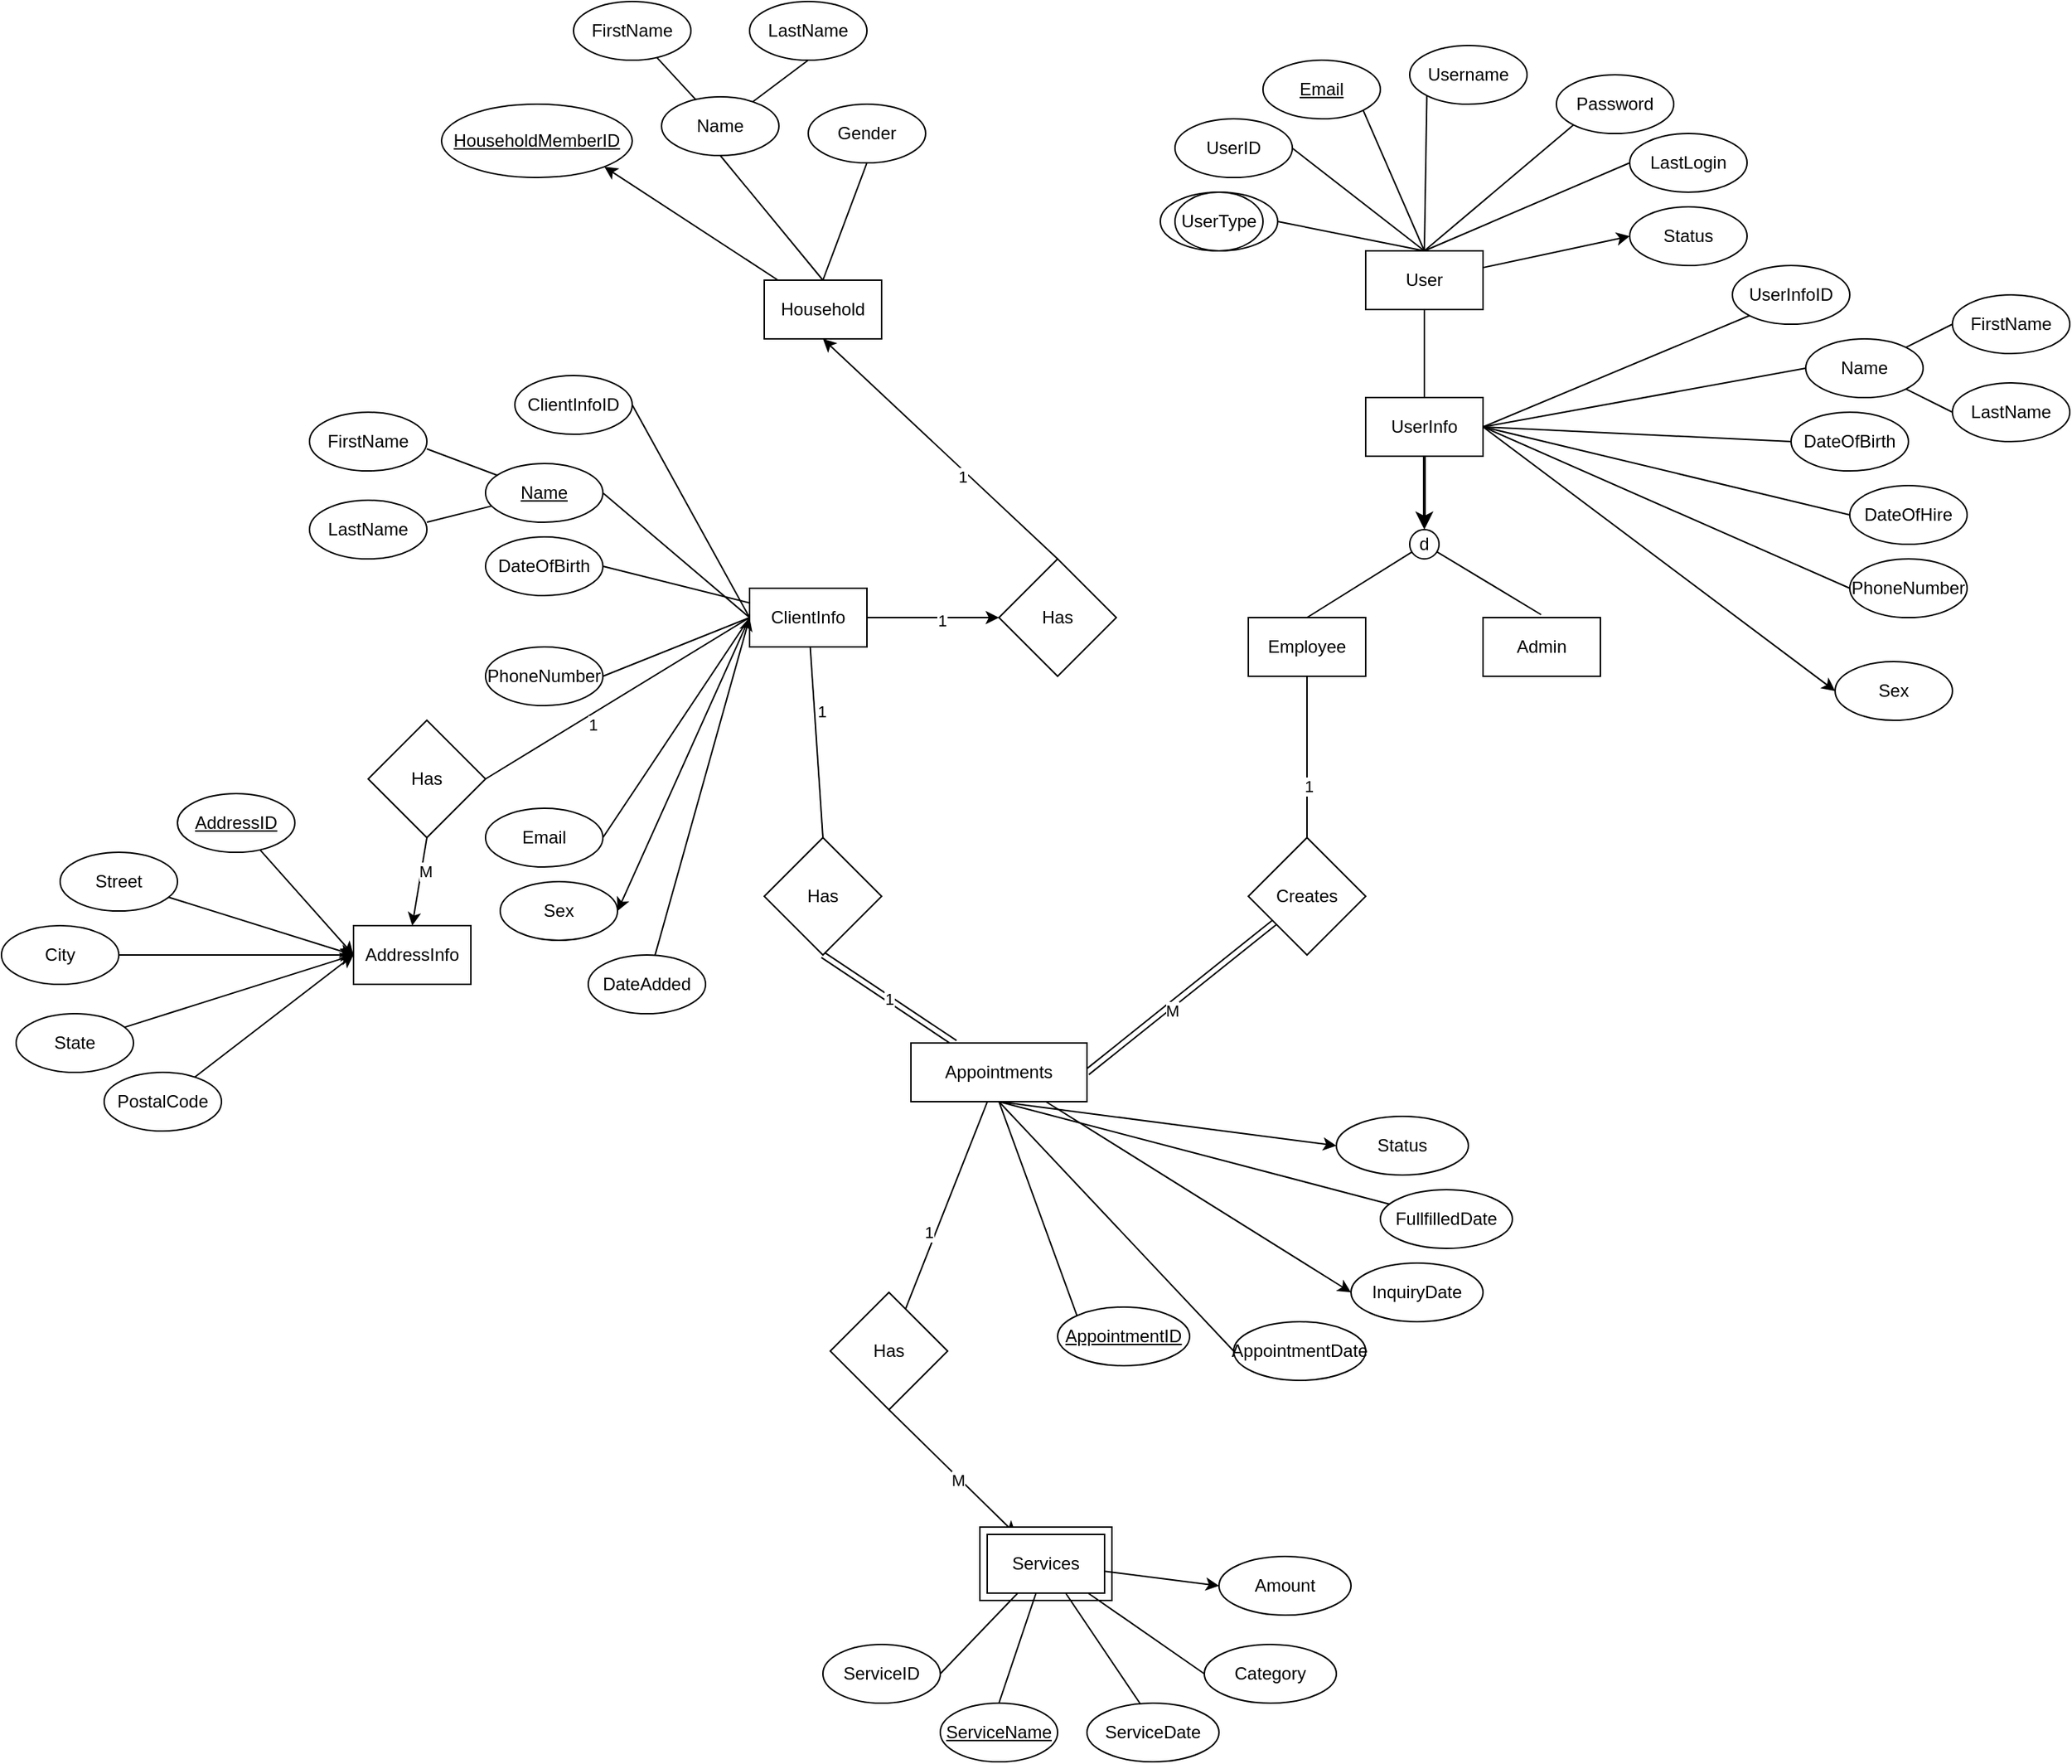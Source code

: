 <mxfile>
    <diagram name="Page-1" id="P7ucVcI8DYBkcFTdWpxY">
        <mxGraphModel dx="2482" dy="3358" grid="1" gridSize="10" guides="1" tooltips="1" connect="1" arrows="1" fold="1" page="1" pageScale="1" pageWidth="1200" pageHeight="1920" math="0" shadow="0">
            <root>
                <mxCell id="0"/>
                <mxCell id="1" parent="0"/>
                <mxCell id="MPVjwGa3bfI3qeMAtvyZ-8" style="rounded=0;orthogonalLoop=1;jettySize=auto;html=1;entryX=0.5;entryY=0;entryDx=0;entryDy=0;endArrow=none;startFill=0;" parent="1" source="NQhegDD_S1JE1NjUG0MG-1" target="MPVjwGa3bfI3qeMAtvyZ-7" edge="1">
                    <mxGeometry relative="1" as="geometry"/>
                </mxCell>
                <mxCell id="MPVjwGa3bfI3qeMAtvyZ-12" value="1" style="edgeLabel;html=1;align=center;verticalAlign=middle;resizable=0;points=[];" parent="MPVjwGa3bfI3qeMAtvyZ-8" connectable="0" vertex="1">
                    <mxGeometry x="0.359" y="1" relative="1" as="geometry">
                        <mxPoint as="offset"/>
                    </mxGeometry>
                </mxCell>
                <mxCell id="NQhegDD_S1JE1NjUG0MG-1" value="Employee" style="rounded=0;whiteSpace=wrap;html=1;" parent="1" vertex="1">
                    <mxGeometry x="360" y="390" width="80" height="40" as="geometry"/>
                </mxCell>
                <mxCell id="NQhegDD_S1JE1NjUG0MG-2" value="&lt;u&gt;Email&lt;/u&gt;" style="ellipse;whiteSpace=wrap;html=1;" parent="1" vertex="1">
                    <mxGeometry x="370" y="10" width="80" height="40" as="geometry"/>
                </mxCell>
                <mxCell id="NQhegDD_S1JE1NjUG0MG-24" style="rounded=0;orthogonalLoop=1;jettySize=auto;html=1;entryX=0;entryY=1;entryDx=0;entryDy=0;exitX=1;exitY=0.5;exitDx=0;exitDy=0;endArrow=none;startFill=0;" parent="1" source="NQhegDD_S1JE1NjUG0MG-3" target="NQhegDD_S1JE1NjUG0MG-19" edge="1">
                    <mxGeometry relative="1" as="geometry"/>
                </mxCell>
                <mxCell id="NQhegDD_S1JE1NjUG0MG-25" style="rounded=0;orthogonalLoop=1;jettySize=auto;html=1;entryX=0;entryY=0.5;entryDx=0;entryDy=0;exitX=1;exitY=0.5;exitDx=0;exitDy=0;endArrow=none;startFill=0;" parent="1" source="NQhegDD_S1JE1NjUG0MG-3" target="NQhegDD_S1JE1NjUG0MG-18" edge="1">
                    <mxGeometry relative="1" as="geometry"/>
                </mxCell>
                <mxCell id="NQhegDD_S1JE1NjUG0MG-27" style="rounded=0;orthogonalLoop=1;jettySize=auto;html=1;entryX=0;entryY=0.5;entryDx=0;entryDy=0;exitX=1;exitY=0.5;exitDx=0;exitDy=0;endArrow=none;startFill=0;" parent="1" source="NQhegDD_S1JE1NjUG0MG-3" target="NQhegDD_S1JE1NjUG0MG-26" edge="1">
                    <mxGeometry relative="1" as="geometry"/>
                </mxCell>
                <mxCell id="NQhegDD_S1JE1NjUG0MG-32" style="rounded=0;orthogonalLoop=1;jettySize=auto;html=1;exitX=1;exitY=0.5;exitDx=0;exitDy=0;entryX=0;entryY=0.5;entryDx=0;entryDy=0;endArrow=none;startFill=0;" parent="1" source="NQhegDD_S1JE1NjUG0MG-3" target="NQhegDD_S1JE1NjUG0MG-28" edge="1">
                    <mxGeometry relative="1" as="geometry"/>
                </mxCell>
                <mxCell id="NQhegDD_S1JE1NjUG0MG-34" style="rounded=0;orthogonalLoop=1;jettySize=auto;html=1;entryX=0;entryY=0.5;entryDx=0;entryDy=0;exitX=1;exitY=0.5;exitDx=0;exitDy=0;endArrow=none;startFill=0;" parent="1" source="NQhegDD_S1JE1NjUG0MG-3" target="NQhegDD_S1JE1NjUG0MG-33" edge="1">
                    <mxGeometry relative="1" as="geometry"/>
                </mxCell>
                <mxCell id="MPVjwGa3bfI3qeMAtvyZ-2" style="edgeStyle=orthogonalEdgeStyle;rounded=0;orthogonalLoop=1;jettySize=auto;html=1;exitX=0.5;exitY=1;exitDx=0;exitDy=0;strokeWidth=2;" parent="1" source="NQhegDD_S1JE1NjUG0MG-3" edge="1">
                    <mxGeometry relative="1" as="geometry">
                        <mxPoint x="480" y="330" as="targetPoint"/>
                    </mxGeometry>
                </mxCell>
                <mxCell id="MPVjwGa3bfI3qeMAtvyZ-51" style="rounded=0;orthogonalLoop=1;jettySize=auto;html=1;entryX=0;entryY=0.5;entryDx=0;entryDy=0;exitX=1;exitY=0.5;exitDx=0;exitDy=0;" parent="1" source="NQhegDD_S1JE1NjUG0MG-3" target="MPVjwGa3bfI3qeMAtvyZ-50" edge="1">
                    <mxGeometry relative="1" as="geometry"/>
                </mxCell>
                <mxCell id="NQhegDD_S1JE1NjUG0MG-3" value="UserInfo" style="rounded=0;whiteSpace=wrap;html=1;" parent="1" vertex="1">
                    <mxGeometry x="440" y="240" width="80" height="40" as="geometry"/>
                </mxCell>
                <mxCell id="NQhegDD_S1JE1NjUG0MG-63" style="rounded=0;orthogonalLoop=1;jettySize=auto;html=1;entryX=1;entryY=0.5;entryDx=0;entryDy=0;exitX=0;exitY=0.5;exitDx=0;exitDy=0;endArrow=none;startFill=0;" parent="1" source="NQhegDD_S1JE1NjUG0MG-4" target="NQhegDD_S1JE1NjUG0MG-48" edge="1">
                    <mxGeometry relative="1" as="geometry"/>
                </mxCell>
                <mxCell id="NQhegDD_S1JE1NjUG0MG-64" style="rounded=0;orthogonalLoop=1;jettySize=auto;html=1;entryX=1;entryY=0.5;entryDx=0;entryDy=0;exitX=0;exitY=0.5;exitDx=0;exitDy=0;endArrow=none;startFill=0;" parent="1" source="NQhegDD_S1JE1NjUG0MG-4" target="NQhegDD_S1JE1NjUG0MG-47" edge="1">
                    <mxGeometry relative="1" as="geometry"/>
                </mxCell>
                <mxCell id="NQhegDD_S1JE1NjUG0MG-65" style="rounded=0;orthogonalLoop=1;jettySize=auto;html=1;entryX=1;entryY=0.5;entryDx=0;entryDy=0;endArrow=none;startFill=0;" parent="1" source="NQhegDD_S1JE1NjUG0MG-4" target="NQhegDD_S1JE1NjUG0MG-51" edge="1">
                    <mxGeometry relative="1" as="geometry"/>
                </mxCell>
                <mxCell id="NQhegDD_S1JE1NjUG0MG-66" style="rounded=0;orthogonalLoop=1;jettySize=auto;html=1;entryX=1;entryY=0.5;entryDx=0;entryDy=0;exitX=0;exitY=0.5;exitDx=0;exitDy=0;endArrow=none;startFill=0;" parent="1" source="NQhegDD_S1JE1NjUG0MG-4" target="NQhegDD_S1JE1NjUG0MG-53" edge="1">
                    <mxGeometry relative="1" as="geometry"/>
                </mxCell>
                <mxCell id="NQhegDD_S1JE1NjUG0MG-67" style="rounded=0;orthogonalLoop=1;jettySize=auto;html=1;entryX=1;entryY=0.5;entryDx=0;entryDy=0;exitX=0;exitY=0.5;exitDx=0;exitDy=0;endArrow=none;startFill=0;" parent="1" source="NQhegDD_S1JE1NjUG0MG-4" target="13" edge="1">
                    <mxGeometry relative="1" as="geometry">
                        <mxPoint x="-160" y="490" as="targetPoint"/>
                    </mxGeometry>
                </mxCell>
                <mxCell id="21" value="1" style="edgeLabel;html=1;align=center;verticalAlign=middle;resizable=0;points=[];" vertex="1" connectable="0" parent="NQhegDD_S1JE1NjUG0MG-67">
                    <mxGeometry x="0.228" y="6" relative="1" as="geometry">
                        <mxPoint as="offset"/>
                    </mxGeometry>
                </mxCell>
                <mxCell id="MPVjwGa3bfI3qeMAtvyZ-15" style="rounded=0;orthogonalLoop=1;jettySize=auto;html=1;entryX=0.5;entryY=0;entryDx=0;entryDy=0;endArrow=none;startFill=0;" parent="1" source="NQhegDD_S1JE1NjUG0MG-4" target="MPVjwGa3bfI3qeMAtvyZ-14" edge="1">
                    <mxGeometry relative="1" as="geometry"/>
                </mxCell>
                <mxCell id="MPVjwGa3bfI3qeMAtvyZ-18" value="1" style="edgeLabel;html=1;align=center;verticalAlign=middle;resizable=0;points=[];" parent="MPVjwGa3bfI3qeMAtvyZ-15" connectable="0" vertex="1">
                    <mxGeometry x="-0.331" y="5" relative="1" as="geometry">
                        <mxPoint y="1" as="offset"/>
                    </mxGeometry>
                </mxCell>
                <mxCell id="MPVjwGa3bfI3qeMAtvyZ-31" style="rounded=0;orthogonalLoop=1;jettySize=auto;html=1;entryX=1;entryY=0.5;entryDx=0;entryDy=0;exitX=0;exitY=0.5;exitDx=0;exitDy=0;endArrow=none;startFill=0;" parent="1" source="NQhegDD_S1JE1NjUG0MG-4" target="MPVjwGa3bfI3qeMAtvyZ-30" edge="1">
                    <mxGeometry relative="1" as="geometry"/>
                </mxCell>
                <mxCell id="MPVjwGa3bfI3qeMAtvyZ-44" style="edgeStyle=orthogonalEdgeStyle;rounded=0;orthogonalLoop=1;jettySize=auto;html=1;entryX=0;entryY=0.5;entryDx=0;entryDy=0;" parent="1" source="NQhegDD_S1JE1NjUG0MG-4" target="MPVjwGa3bfI3qeMAtvyZ-43" edge="1">
                    <mxGeometry relative="1" as="geometry"/>
                </mxCell>
                <mxCell id="MPVjwGa3bfI3qeMAtvyZ-46" value="1" style="edgeLabel;html=1;align=center;verticalAlign=middle;resizable=0;points=[];" parent="MPVjwGa3bfI3qeMAtvyZ-44" connectable="0" vertex="1">
                    <mxGeometry x="0.121" y="-2" relative="1" as="geometry">
                        <mxPoint as="offset"/>
                    </mxGeometry>
                </mxCell>
                <mxCell id="MPVjwGa3bfI3qeMAtvyZ-49" style="rounded=0;orthogonalLoop=1;jettySize=auto;html=1;entryX=1;entryY=0.5;entryDx=0;entryDy=0;exitX=0;exitY=0.5;exitDx=0;exitDy=0;" parent="1" source="NQhegDD_S1JE1NjUG0MG-4" target="MPVjwGa3bfI3qeMAtvyZ-48" edge="1">
                    <mxGeometry relative="1" as="geometry"/>
                </mxCell>
                <mxCell id="NQhegDD_S1JE1NjUG0MG-4" value="ClientInfo" style="rounded=0;whiteSpace=wrap;html=1;" parent="1" vertex="1">
                    <mxGeometry x="20" y="370" width="80" height="40" as="geometry"/>
                </mxCell>
                <mxCell id="NQhegDD_S1JE1NjUG0MG-5" value="Admin" style="rounded=0;whiteSpace=wrap;html=1;" parent="1" vertex="1">
                    <mxGeometry x="520" y="390" width="80" height="40" as="geometry"/>
                </mxCell>
                <mxCell id="NQhegDD_S1JE1NjUG0MG-6" value="UserID" style="ellipse;whiteSpace=wrap;html=1;" parent="1" vertex="1">
                    <mxGeometry x="310" y="50" width="80" height="40" as="geometry"/>
                </mxCell>
                <mxCell id="NQhegDD_S1JE1NjUG0MG-10" style="rounded=0;orthogonalLoop=1;jettySize=auto;html=1;entryX=1;entryY=0.5;entryDx=0;entryDy=0;exitX=0.5;exitY=0;exitDx=0;exitDy=0;endArrow=none;startFill=0;" parent="1" source="NQhegDD_S1JE1NjUG0MG-7" target="NQhegDD_S1JE1NjUG0MG-6" edge="1">
                    <mxGeometry relative="1" as="geometry"/>
                </mxCell>
                <mxCell id="NQhegDD_S1JE1NjUG0MG-11" style="rounded=0;orthogonalLoop=1;jettySize=auto;html=1;entryX=1;entryY=1;entryDx=0;entryDy=0;exitX=0.5;exitY=0;exitDx=0;exitDy=0;endArrow=none;startFill=0;" parent="1" source="NQhegDD_S1JE1NjUG0MG-7" target="NQhegDD_S1JE1NjUG0MG-2" edge="1">
                    <mxGeometry relative="1" as="geometry"/>
                </mxCell>
                <mxCell id="NQhegDD_S1JE1NjUG0MG-13" style="rounded=0;orthogonalLoop=1;jettySize=auto;html=1;entryX=0;entryY=1;entryDx=0;entryDy=0;exitX=0.5;exitY=0;exitDx=0;exitDy=0;endArrow=none;startFill=0;" parent="1" source="NQhegDD_S1JE1NjUG0MG-7" target="NQhegDD_S1JE1NjUG0MG-8" edge="1">
                    <mxGeometry relative="1" as="geometry"/>
                </mxCell>
                <mxCell id="NQhegDD_S1JE1NjUG0MG-14" style="rounded=0;orthogonalLoop=1;jettySize=auto;html=1;entryX=0;entryY=1;entryDx=0;entryDy=0;exitX=0.5;exitY=0;exitDx=0;exitDy=0;endArrow=none;startFill=0;" parent="1" source="NQhegDD_S1JE1NjUG0MG-7" target="NQhegDD_S1JE1NjUG0MG-9" edge="1">
                    <mxGeometry relative="1" as="geometry"/>
                </mxCell>
                <mxCell id="NQhegDD_S1JE1NjUG0MG-15" style="edgeStyle=orthogonalEdgeStyle;rounded=0;orthogonalLoop=1;jettySize=auto;html=1;endArrow=none;startFill=0;entryX=0.5;entryY=0;entryDx=0;entryDy=0;" parent="1" source="NQhegDD_S1JE1NjUG0MG-7" target="NQhegDD_S1JE1NjUG0MG-3" edge="1">
                    <mxGeometry relative="1" as="geometry"/>
                </mxCell>
                <mxCell id="NQhegDD_S1JE1NjUG0MG-17" style="rounded=0;orthogonalLoop=1;jettySize=auto;html=1;entryX=0;entryY=0.5;entryDx=0;entryDy=0;exitX=0.5;exitY=0;exitDx=0;exitDy=0;endArrow=none;startFill=0;" parent="1" source="NQhegDD_S1JE1NjUG0MG-7" target="NQhegDD_S1JE1NjUG0MG-16" edge="1">
                    <mxGeometry relative="1" as="geometry"/>
                </mxCell>
                <mxCell id="NQhegDD_S1JE1NjUG0MG-30" style="rounded=0;orthogonalLoop=1;jettySize=auto;html=1;exitX=0.5;exitY=0;exitDx=0;exitDy=0;entryX=1;entryY=0.5;entryDx=0;entryDy=0;endArrow=none;startFill=0;" parent="1" source="NQhegDD_S1JE1NjUG0MG-7" target="NQhegDD_S1JE1NjUG0MG-29" edge="1">
                    <mxGeometry relative="1" as="geometry"/>
                </mxCell>
                <mxCell id="3" style="edgeStyle=none;html=1;entryX=0;entryY=0.5;entryDx=0;entryDy=0;" edge="1" parent="1" source="NQhegDD_S1JE1NjUG0MG-7" target="2">
                    <mxGeometry relative="1" as="geometry"/>
                </mxCell>
                <mxCell id="NQhegDD_S1JE1NjUG0MG-7" value="User" style="rounded=0;whiteSpace=wrap;html=1;" parent="1" vertex="1">
                    <mxGeometry x="440" y="140" width="80" height="40" as="geometry"/>
                </mxCell>
                <mxCell id="NQhegDD_S1JE1NjUG0MG-8" value="Username" style="ellipse;whiteSpace=wrap;html=1;" parent="1" vertex="1">
                    <mxGeometry x="470" width="80" height="40" as="geometry"/>
                </mxCell>
                <mxCell id="NQhegDD_S1JE1NjUG0MG-9" value="Password" style="ellipse;whiteSpace=wrap;html=1;" parent="1" vertex="1">
                    <mxGeometry x="570" y="20" width="80" height="40" as="geometry"/>
                </mxCell>
                <mxCell id="NQhegDD_S1JE1NjUG0MG-16" value="LastLogin" style="ellipse;whiteSpace=wrap;html=1;" parent="1" vertex="1">
                    <mxGeometry x="620" y="60" width="80" height="40" as="geometry"/>
                </mxCell>
                <mxCell id="NQhegDD_S1JE1NjUG0MG-22" style="rounded=0;orthogonalLoop=1;jettySize=auto;html=1;entryX=0;entryY=0.5;entryDx=0;entryDy=0;endArrow=none;startFill=0;" parent="1" source="NQhegDD_S1JE1NjUG0MG-18" target="NQhegDD_S1JE1NjUG0MG-21" edge="1">
                    <mxGeometry relative="1" as="geometry"/>
                </mxCell>
                <mxCell id="NQhegDD_S1JE1NjUG0MG-23" style="rounded=0;orthogonalLoop=1;jettySize=auto;html=1;entryX=0;entryY=0.5;entryDx=0;entryDy=0;endArrow=none;startFill=0;" parent="1" source="NQhegDD_S1JE1NjUG0MG-18" target="NQhegDD_S1JE1NjUG0MG-20" edge="1">
                    <mxGeometry relative="1" as="geometry"/>
                </mxCell>
                <mxCell id="NQhegDD_S1JE1NjUG0MG-18" value="Name" style="ellipse;whiteSpace=wrap;html=1;" parent="1" vertex="1">
                    <mxGeometry x="740" y="200" width="80" height="40" as="geometry"/>
                </mxCell>
                <mxCell id="NQhegDD_S1JE1NjUG0MG-19" value="UserInfoID" style="ellipse;whiteSpace=wrap;html=1;" parent="1" vertex="1">
                    <mxGeometry x="690" y="150" width="80" height="40" as="geometry"/>
                </mxCell>
                <mxCell id="NQhegDD_S1JE1NjUG0MG-20" value="LastName" style="ellipse;whiteSpace=wrap;html=1;" parent="1" vertex="1">
                    <mxGeometry x="840" y="230" width="80" height="40" as="geometry"/>
                </mxCell>
                <mxCell id="NQhegDD_S1JE1NjUG0MG-21" value="FirstName" style="ellipse;whiteSpace=wrap;html=1;" parent="1" vertex="1">
                    <mxGeometry x="840" y="170" width="80" height="40" as="geometry"/>
                </mxCell>
                <mxCell id="NQhegDD_S1JE1NjUG0MG-26" value="DateOfBirth" style="ellipse;whiteSpace=wrap;html=1;" parent="1" vertex="1">
                    <mxGeometry x="730" y="250" width="80" height="40" as="geometry"/>
                </mxCell>
                <mxCell id="NQhegDD_S1JE1NjUG0MG-28" value="DateOfHire" style="ellipse;whiteSpace=wrap;html=1;" parent="1" vertex="1">
                    <mxGeometry x="770" y="300" width="80" height="40" as="geometry"/>
                </mxCell>
                <mxCell id="NQhegDD_S1JE1NjUG0MG-29" value="" style="ellipse;whiteSpace=wrap;html=1;" parent="1" vertex="1">
                    <mxGeometry x="300" y="100" width="80" height="40" as="geometry"/>
                </mxCell>
                <mxCell id="NQhegDD_S1JE1NjUG0MG-31" value="UserType" style="ellipse;whiteSpace=wrap;html=1;" parent="1" vertex="1">
                    <mxGeometry x="310" y="100" width="60" height="40" as="geometry"/>
                </mxCell>
                <mxCell id="NQhegDD_S1JE1NjUG0MG-33" value="PhoneNumber" style="ellipse;whiteSpace=wrap;html=1;" parent="1" vertex="1">
                    <mxGeometry x="770" y="350" width="80" height="40" as="geometry"/>
                </mxCell>
                <mxCell id="NQhegDD_S1JE1NjUG0MG-45" style="rounded=0;orthogonalLoop=1;jettySize=auto;html=1;entryX=1;entryY=0.5;entryDx=0;entryDy=0;endArrow=none;startFill=0;" parent="1" source="NQhegDD_S1JE1NjUG0MG-47" edge="1">
                    <mxGeometry relative="1" as="geometry">
                        <mxPoint x="-200" y="275" as="targetPoint"/>
                    </mxGeometry>
                </mxCell>
                <mxCell id="NQhegDD_S1JE1NjUG0MG-46" style="rounded=0;orthogonalLoop=1;jettySize=auto;html=1;entryX=1;entryY=0.5;entryDx=0;entryDy=0;endArrow=none;startFill=0;" parent="1" source="NQhegDD_S1JE1NjUG0MG-47" edge="1">
                    <mxGeometry relative="1" as="geometry">
                        <mxPoint x="-200" y="325" as="targetPoint"/>
                    </mxGeometry>
                </mxCell>
                <mxCell id="NQhegDD_S1JE1NjUG0MG-47" value="&lt;u&gt;Name&lt;/u&gt;" style="ellipse;whiteSpace=wrap;html=1;" parent="1" vertex="1">
                    <mxGeometry x="-160" y="285" width="80" height="40" as="geometry"/>
                </mxCell>
                <mxCell id="NQhegDD_S1JE1NjUG0MG-48" value="ClientInfoID" style="ellipse;whiteSpace=wrap;html=1;" parent="1" vertex="1">
                    <mxGeometry x="-140" y="225" width="80" height="40" as="geometry"/>
                </mxCell>
                <mxCell id="NQhegDD_S1JE1NjUG0MG-49" value="LastName" style="ellipse;whiteSpace=wrap;html=1;" parent="1" vertex="1">
                    <mxGeometry x="-280" y="310" width="80" height="40" as="geometry"/>
                </mxCell>
                <mxCell id="NQhegDD_S1JE1NjUG0MG-50" value="FirstName" style="ellipse;whiteSpace=wrap;html=1;" parent="1" vertex="1">
                    <mxGeometry x="-280" y="250" width="80" height="40" as="geometry"/>
                </mxCell>
                <mxCell id="NQhegDD_S1JE1NjUG0MG-51" value="DateOfBirth" style="ellipse;whiteSpace=wrap;html=1;" parent="1" vertex="1">
                    <mxGeometry x="-160" y="335" width="80" height="40" as="geometry"/>
                </mxCell>
                <mxCell id="NQhegDD_S1JE1NjUG0MG-53" value="PhoneNumber" style="ellipse;whiteSpace=wrap;html=1;" parent="1" vertex="1">
                    <mxGeometry x="-160" y="410" width="80" height="40" as="geometry"/>
                </mxCell>
                <mxCell id="15" style="edgeStyle=none;html=1;entryX=0;entryY=0.5;entryDx=0;entryDy=0;" edge="1" parent="1" source="NQhegDD_S1JE1NjUG0MG-59" target="12">
                    <mxGeometry relative="1" as="geometry">
                        <mxPoint x="-300" y="640" as="targetPoint"/>
                    </mxGeometry>
                </mxCell>
                <mxCell id="NQhegDD_S1JE1NjUG0MG-59" value="Street" style="ellipse;whiteSpace=wrap;html=1;" parent="1" vertex="1">
                    <mxGeometry x="-450" y="550" width="80" height="40" as="geometry"/>
                </mxCell>
                <mxCell id="16" style="edgeStyle=none;html=1;" edge="1" parent="1" source="NQhegDD_S1JE1NjUG0MG-60">
                    <mxGeometry relative="1" as="geometry">
                        <mxPoint x="-250" y="620" as="targetPoint"/>
                    </mxGeometry>
                </mxCell>
                <mxCell id="NQhegDD_S1JE1NjUG0MG-60" value="City" style="ellipse;whiteSpace=wrap;html=1;" parent="1" vertex="1">
                    <mxGeometry x="-490" y="600" width="80" height="40" as="geometry"/>
                </mxCell>
                <mxCell id="17" style="edgeStyle=none;html=1;entryX=0;entryY=0.5;entryDx=0;entryDy=0;" edge="1" parent="1" source="NQhegDD_S1JE1NjUG0MG-61" target="12">
                    <mxGeometry relative="1" as="geometry">
                        <mxPoint x="-300" y="640" as="targetPoint"/>
                    </mxGeometry>
                </mxCell>
                <mxCell id="NQhegDD_S1JE1NjUG0MG-61" value="State" style="ellipse;whiteSpace=wrap;html=1;" parent="1" vertex="1">
                    <mxGeometry x="-480" y="660" width="80" height="40" as="geometry"/>
                </mxCell>
                <mxCell id="18" style="edgeStyle=none;html=1;entryX=0;entryY=0.5;entryDx=0;entryDy=0;" edge="1" parent="1" source="NQhegDD_S1JE1NjUG0MG-62" target="12">
                    <mxGeometry relative="1" as="geometry">
                        <mxPoint x="-300" y="640" as="targetPoint"/>
                    </mxGeometry>
                </mxCell>
                <mxCell id="NQhegDD_S1JE1NjUG0MG-62" value="PostalCode" style="ellipse;whiteSpace=wrap;html=1;" parent="1" vertex="1">
                    <mxGeometry x="-420" y="700" width="80" height="40" as="geometry"/>
                </mxCell>
                <mxCell id="NQhegDD_S1JE1NjUG0MG-68" value="ServiceDate" style="ellipse;whiteSpace=wrap;html=1;" parent="1" vertex="1">
                    <mxGeometry x="250" y="1130" width="90" height="40" as="geometry"/>
                </mxCell>
                <mxCell id="MPVjwGa3bfI3qeMAtvyZ-5" style="rounded=0;orthogonalLoop=1;jettySize=auto;html=1;entryX=0.5;entryY=0;entryDx=0;entryDy=0;endArrow=none;startFill=0;" parent="1" source="MPVjwGa3bfI3qeMAtvyZ-3" target="NQhegDD_S1JE1NjUG0MG-1" edge="1">
                    <mxGeometry relative="1" as="geometry"/>
                </mxCell>
                <mxCell id="MPVjwGa3bfI3qeMAtvyZ-3" value="d" style="ellipse;whiteSpace=wrap;html=1;aspect=fixed;" parent="1" vertex="1">
                    <mxGeometry x="470" y="330" width="20" height="20" as="geometry"/>
                </mxCell>
                <mxCell id="MPVjwGa3bfI3qeMAtvyZ-6" style="rounded=0;orthogonalLoop=1;jettySize=auto;html=1;entryX=0.495;entryY=-0.05;entryDx=0;entryDy=0;entryPerimeter=0;endArrow=none;startFill=0;" parent="1" source="MPVjwGa3bfI3qeMAtvyZ-3" target="NQhegDD_S1JE1NjUG0MG-5" edge="1">
                    <mxGeometry relative="1" as="geometry"/>
                </mxCell>
                <mxCell id="MPVjwGa3bfI3qeMAtvyZ-11" style="rounded=0;orthogonalLoop=1;jettySize=auto;html=1;entryX=1;entryY=0.5;entryDx=0;entryDy=0;endArrow=none;startFill=0;shape=link;" parent="1" source="MPVjwGa3bfI3qeMAtvyZ-7" target="MPVjwGa3bfI3qeMAtvyZ-9" edge="1">
                    <mxGeometry relative="1" as="geometry"/>
                </mxCell>
                <mxCell id="MPVjwGa3bfI3qeMAtvyZ-13" value="M" style="edgeLabel;html=1;align=center;verticalAlign=middle;resizable=0;points=[];" parent="MPVjwGa3bfI3qeMAtvyZ-11" connectable="0" vertex="1">
                    <mxGeometry x="0.123" y="3" relative="1" as="geometry">
                        <mxPoint as="offset"/>
                    </mxGeometry>
                </mxCell>
                <mxCell id="MPVjwGa3bfI3qeMAtvyZ-7" value="Creates" style="rhombus;whiteSpace=wrap;html=1;" parent="1" vertex="1">
                    <mxGeometry x="360" y="540" width="80" height="80" as="geometry"/>
                </mxCell>
                <mxCell id="MPVjwGa3bfI3qeMAtvyZ-16" style="rounded=0;orthogonalLoop=1;jettySize=auto;html=1;entryX=0.5;entryY=1;entryDx=0;entryDy=0;endArrow=none;startFill=0;shape=link;" parent="1" source="MPVjwGa3bfI3qeMAtvyZ-9" target="MPVjwGa3bfI3qeMAtvyZ-14" edge="1">
                    <mxGeometry relative="1" as="geometry"/>
                </mxCell>
                <mxCell id="MPVjwGa3bfI3qeMAtvyZ-17" value="1" style="edgeLabel;html=1;align=center;verticalAlign=middle;resizable=0;points=[];" parent="MPVjwGa3bfI3qeMAtvyZ-16" connectable="0" vertex="1">
                    <mxGeometry x="0.004" relative="1" as="geometry">
                        <mxPoint as="offset"/>
                    </mxGeometry>
                </mxCell>
                <mxCell id="MPVjwGa3bfI3qeMAtvyZ-21" style="rounded=0;orthogonalLoop=1;jettySize=auto;html=1;endArrow=none;startFill=0;" parent="1" source="MPVjwGa3bfI3qeMAtvyZ-9" target="MPVjwGa3bfI3qeMAtvyZ-20" edge="1">
                    <mxGeometry relative="1" as="geometry"/>
                </mxCell>
                <mxCell id="MPVjwGa3bfI3qeMAtvyZ-25" value="1" style="edgeLabel;html=1;align=center;verticalAlign=middle;resizable=0;points=[];" parent="MPVjwGa3bfI3qeMAtvyZ-21" connectable="0" vertex="1">
                    <mxGeometry x="0.281" y="-5" relative="1" as="geometry">
                        <mxPoint as="offset"/>
                    </mxGeometry>
                </mxCell>
                <mxCell id="MPVjwGa3bfI3qeMAtvyZ-34" style="rounded=0;orthogonalLoop=1;jettySize=auto;html=1;endArrow=none;startFill=0;exitX=0.5;exitY=1;exitDx=0;exitDy=0;" parent="1" source="MPVjwGa3bfI3qeMAtvyZ-9" target="MPVjwGa3bfI3qeMAtvyZ-29" edge="1">
                    <mxGeometry relative="1" as="geometry"/>
                </mxCell>
                <mxCell id="MPVjwGa3bfI3qeMAtvyZ-35" style="rounded=0;orthogonalLoop=1;jettySize=auto;html=1;entryX=0;entryY=0.5;entryDx=0;entryDy=0;endArrow=none;startFill=0;exitX=0.5;exitY=1;exitDx=0;exitDy=0;" parent="1" source="MPVjwGa3bfI3qeMAtvyZ-9" target="MPVjwGa3bfI3qeMAtvyZ-28" edge="1">
                    <mxGeometry relative="1" as="geometry"/>
                </mxCell>
                <mxCell id="MPVjwGa3bfI3qeMAtvyZ-36" style="rounded=0;orthogonalLoop=1;jettySize=auto;html=1;entryX=0;entryY=0;entryDx=0;entryDy=0;endArrow=none;startFill=0;exitX=0.5;exitY=1;exitDx=0;exitDy=0;" parent="1" source="MPVjwGa3bfI3qeMAtvyZ-9" target="MPVjwGa3bfI3qeMAtvyZ-27" edge="1">
                    <mxGeometry relative="1" as="geometry"/>
                </mxCell>
                <mxCell id="MPVjwGa3bfI3qeMAtvyZ-63" style="rounded=0;orthogonalLoop=1;jettySize=auto;html=1;entryX=0;entryY=0.5;entryDx=0;entryDy=0;exitX=0.5;exitY=1;exitDx=0;exitDy=0;" parent="1" source="MPVjwGa3bfI3qeMAtvyZ-9" target="MPVjwGa3bfI3qeMAtvyZ-62" edge="1">
                    <mxGeometry relative="1" as="geometry"/>
                </mxCell>
                <mxCell id="11" style="edgeStyle=none;html=1;entryX=0;entryY=0.5;entryDx=0;entryDy=0;" edge="1" parent="1" source="MPVjwGa3bfI3qeMAtvyZ-9" target="10">
                    <mxGeometry relative="1" as="geometry"/>
                </mxCell>
                <mxCell id="MPVjwGa3bfI3qeMAtvyZ-9" value="Appointments" style="rounded=0;whiteSpace=wrap;html=1;" parent="1" vertex="1">
                    <mxGeometry x="130" y="680" width="120" height="40" as="geometry"/>
                </mxCell>
                <mxCell id="MPVjwGa3bfI3qeMAtvyZ-10" value="&lt;u&gt;ServiceName&lt;/u&gt;" style="ellipse;whiteSpace=wrap;html=1;" parent="1" vertex="1">
                    <mxGeometry x="150" y="1130" width="80" height="40" as="geometry"/>
                </mxCell>
                <mxCell id="MPVjwGa3bfI3qeMAtvyZ-14" value="Has" style="rhombus;whiteSpace=wrap;html=1;" parent="1" vertex="1">
                    <mxGeometry x="30" y="540" width="80" height="80" as="geometry"/>
                </mxCell>
                <mxCell id="MPVjwGa3bfI3qeMAtvyZ-52" style="rounded=0;orthogonalLoop=1;jettySize=auto;html=1;entryX=0.5;entryY=1;entryDx=0;entryDy=0;exitX=0.5;exitY=0;exitDx=0;exitDy=0;endArrow=none;endFill=0;" parent="1" source="MPVjwGa3bfI3qeMAtvyZ-19" target="MPVjwGa3bfI3qeMAtvyZ-38" edge="1">
                    <mxGeometry relative="1" as="geometry"/>
                </mxCell>
                <mxCell id="MPVjwGa3bfI3qeMAtvyZ-57" style="rounded=0;orthogonalLoop=1;jettySize=auto;html=1;entryX=0.5;entryY=1;entryDx=0;entryDy=0;exitX=0.5;exitY=0;exitDx=0;exitDy=0;endArrow=none;endFill=0;" parent="1" source="MPVjwGa3bfI3qeMAtvyZ-19" target="MPVjwGa3bfI3qeMAtvyZ-56" edge="1">
                    <mxGeometry relative="1" as="geometry">
                        <mxPoint x="70" y="150" as="sourcePoint"/>
                    </mxGeometry>
                </mxCell>
                <mxCell id="7" style="edgeStyle=none;html=1;entryX=1;entryY=1;entryDx=0;entryDy=0;" edge="1" parent="1" source="MPVjwGa3bfI3qeMAtvyZ-19" target="6">
                    <mxGeometry relative="1" as="geometry"/>
                </mxCell>
                <mxCell id="MPVjwGa3bfI3qeMAtvyZ-19" value="Household" style="rounded=0;whiteSpace=wrap;html=1;" parent="1" vertex="1">
                    <mxGeometry x="30" y="160" width="80" height="40" as="geometry"/>
                </mxCell>
                <mxCell id="MPVjwGa3bfI3qeMAtvyZ-23" style="rounded=0;orthogonalLoop=1;jettySize=auto;html=1;exitX=0.5;exitY=1;exitDx=0;exitDy=0;" parent="1" source="MPVjwGa3bfI3qeMAtvyZ-20" target="MPVjwGa3bfI3qeMAtvyZ-22" edge="1">
                    <mxGeometry relative="1" as="geometry">
                        <mxPoint x="130" y="930" as="sourcePoint"/>
                    </mxGeometry>
                </mxCell>
                <mxCell id="MPVjwGa3bfI3qeMAtvyZ-26" value="M" style="edgeLabel;html=1;align=center;verticalAlign=middle;resizable=0;points=[];" parent="MPVjwGa3bfI3qeMAtvyZ-23" connectable="0" vertex="1">
                    <mxGeometry x="0.093" y="-1" relative="1" as="geometry">
                        <mxPoint as="offset"/>
                    </mxGeometry>
                </mxCell>
                <mxCell id="MPVjwGa3bfI3qeMAtvyZ-20" value="Has" style="rhombus;whiteSpace=wrap;html=1;" parent="1" vertex="1">
                    <mxGeometry x="75" y="850" width="80" height="80" as="geometry"/>
                </mxCell>
                <mxCell id="MPVjwGa3bfI3qeMAtvyZ-24" value="ServiceID" style="ellipse;whiteSpace=wrap;html=1;" parent="1" vertex="1">
                    <mxGeometry x="70" y="1090" width="80" height="40" as="geometry"/>
                </mxCell>
                <mxCell id="MPVjwGa3bfI3qeMAtvyZ-27" value="&lt;u&gt;AppointmentID&lt;/u&gt;" style="ellipse;whiteSpace=wrap;html=1;" parent="1" vertex="1">
                    <mxGeometry x="230" y="860" width="90" height="40" as="geometry"/>
                </mxCell>
                <mxCell id="MPVjwGa3bfI3qeMAtvyZ-28" value="AppointmentDate" style="ellipse;whiteSpace=wrap;html=1;" parent="1" vertex="1">
                    <mxGeometry x="350" y="870" width="90" height="40" as="geometry"/>
                </mxCell>
                <mxCell id="MPVjwGa3bfI3qeMAtvyZ-29" value="FullfilledDate" style="ellipse;whiteSpace=wrap;html=1;" parent="1" vertex="1">
                    <mxGeometry x="450" y="780" width="90" height="40" as="geometry"/>
                </mxCell>
                <mxCell id="MPVjwGa3bfI3qeMAtvyZ-30" value="Email" style="ellipse;whiteSpace=wrap;html=1;" parent="1" vertex="1">
                    <mxGeometry x="-160" y="520" width="80" height="40" as="geometry"/>
                </mxCell>
                <mxCell id="MPVjwGa3bfI3qeMAtvyZ-32" value="Services" style="rounded=0;whiteSpace=wrap;html=1;" parent="1" vertex="1">
                    <mxGeometry x="177" y="1010" width="90" height="50" as="geometry"/>
                </mxCell>
                <mxCell id="MPVjwGa3bfI3qeMAtvyZ-58" style="rounded=0;orthogonalLoop=1;jettySize=auto;html=1;entryX=1;entryY=0.5;entryDx=0;entryDy=0;endArrow=none;startFill=0;" parent="1" source="MPVjwGa3bfI3qeMAtvyZ-22" target="MPVjwGa3bfI3qeMAtvyZ-24" edge="1">
                    <mxGeometry relative="1" as="geometry"/>
                </mxCell>
                <mxCell id="MPVjwGa3bfI3qeMAtvyZ-59" style="rounded=0;orthogonalLoop=1;jettySize=auto;html=1;entryX=0.5;entryY=0;entryDx=0;entryDy=0;endArrow=none;startFill=0;" parent="1" source="MPVjwGa3bfI3qeMAtvyZ-22" target="MPVjwGa3bfI3qeMAtvyZ-10" edge="1">
                    <mxGeometry relative="1" as="geometry"/>
                </mxCell>
                <mxCell id="MPVjwGa3bfI3qeMAtvyZ-61" style="rounded=0;orthogonalLoop=1;jettySize=auto;html=1;entryX=0;entryY=0.5;entryDx=0;entryDy=0;endArrow=none;startFill=0;" parent="1" source="MPVjwGa3bfI3qeMAtvyZ-22" target="MPVjwGa3bfI3qeMAtvyZ-33" edge="1">
                    <mxGeometry relative="1" as="geometry"/>
                </mxCell>
                <mxCell id="5" style="edgeStyle=none;html=1;entryX=0;entryY=0.5;entryDx=0;entryDy=0;" edge="1" parent="1" source="MPVjwGa3bfI3qeMAtvyZ-22" target="4">
                    <mxGeometry relative="1" as="geometry"/>
                </mxCell>
                <mxCell id="MPVjwGa3bfI3qeMAtvyZ-22" value="Services" style="rounded=0;whiteSpace=wrap;html=1;" parent="1" vertex="1">
                    <mxGeometry x="182" y="1015" width="80" height="40" as="geometry"/>
                </mxCell>
                <mxCell id="MPVjwGa3bfI3qeMAtvyZ-33" value="Category" style="ellipse;whiteSpace=wrap;html=1;" parent="1" vertex="1">
                    <mxGeometry x="330" y="1090" width="90" height="40" as="geometry"/>
                </mxCell>
                <mxCell id="MPVjwGa3bfI3qeMAtvyZ-53" style="rounded=0;orthogonalLoop=1;jettySize=auto;html=1;endArrow=none;endFill=0;" parent="1" source="MPVjwGa3bfI3qeMAtvyZ-38" target="MPVjwGa3bfI3qeMAtvyZ-40" edge="1">
                    <mxGeometry relative="1" as="geometry"/>
                </mxCell>
                <mxCell id="MPVjwGa3bfI3qeMAtvyZ-54" style="rounded=0;orthogonalLoop=1;jettySize=auto;html=1;entryX=0.5;entryY=1;entryDx=0;entryDy=0;endArrow=none;endFill=0;" parent="1" source="MPVjwGa3bfI3qeMAtvyZ-38" target="MPVjwGa3bfI3qeMAtvyZ-39" edge="1">
                    <mxGeometry relative="1" as="geometry"/>
                </mxCell>
                <mxCell id="MPVjwGa3bfI3qeMAtvyZ-38" value="Name" style="ellipse;whiteSpace=wrap;html=1;" parent="1" vertex="1">
                    <mxGeometry x="-40" y="35" width="80" height="40" as="geometry"/>
                </mxCell>
                <mxCell id="MPVjwGa3bfI3qeMAtvyZ-39" value="LastName" style="ellipse;whiteSpace=wrap;html=1;" parent="1" vertex="1">
                    <mxGeometry x="20" y="-30" width="80" height="40" as="geometry"/>
                </mxCell>
                <mxCell id="MPVjwGa3bfI3qeMAtvyZ-40" value="FirstName" style="ellipse;whiteSpace=wrap;html=1;" parent="1" vertex="1">
                    <mxGeometry x="-100" y="-30" width="80" height="40" as="geometry"/>
                </mxCell>
                <mxCell id="MPVjwGa3bfI3qeMAtvyZ-45" style="rounded=0;orthogonalLoop=1;jettySize=auto;html=1;exitX=0.5;exitY=0;exitDx=0;exitDy=0;entryX=0.5;entryY=1;entryDx=0;entryDy=0;" parent="1" source="MPVjwGa3bfI3qeMAtvyZ-43" target="MPVjwGa3bfI3qeMAtvyZ-19" edge="1">
                    <mxGeometry relative="1" as="geometry"/>
                </mxCell>
                <mxCell id="MPVjwGa3bfI3qeMAtvyZ-47" value="1" style="edgeLabel;html=1;align=center;verticalAlign=middle;resizable=0;points=[];" parent="MPVjwGa3bfI3qeMAtvyZ-45" connectable="0" vertex="1">
                    <mxGeometry x="-0.211" y="3" relative="1" as="geometry">
                        <mxPoint y="1" as="offset"/>
                    </mxGeometry>
                </mxCell>
                <mxCell id="MPVjwGa3bfI3qeMAtvyZ-43" value="Has" style="rhombus;whiteSpace=wrap;html=1;" parent="1" vertex="1">
                    <mxGeometry x="190" y="350" width="80" height="80" as="geometry"/>
                </mxCell>
                <mxCell id="MPVjwGa3bfI3qeMAtvyZ-48" value="Sex" style="ellipse;whiteSpace=wrap;html=1;" parent="1" vertex="1">
                    <mxGeometry x="-150" y="570" width="80" height="40" as="geometry"/>
                </mxCell>
                <mxCell id="MPVjwGa3bfI3qeMAtvyZ-50" value="Sex" style="ellipse;whiteSpace=wrap;html=1;" parent="1" vertex="1">
                    <mxGeometry x="760" y="420" width="80" height="40" as="geometry"/>
                </mxCell>
                <mxCell id="MPVjwGa3bfI3qeMAtvyZ-56" value="Gender" style="ellipse;whiteSpace=wrap;html=1;" parent="1" vertex="1">
                    <mxGeometry x="60" y="40" width="80" height="40" as="geometry"/>
                </mxCell>
                <mxCell id="MPVjwGa3bfI3qeMAtvyZ-60" style="rounded=0;orthogonalLoop=1;jettySize=auto;html=1;entryX=0.402;entryY=0.007;entryDx=0;entryDy=0;entryPerimeter=0;endArrow=none;startFill=0;" parent="1" source="MPVjwGa3bfI3qeMAtvyZ-22" target="NQhegDD_S1JE1NjUG0MG-68" edge="1">
                    <mxGeometry relative="1" as="geometry"/>
                </mxCell>
                <mxCell id="MPVjwGa3bfI3qeMAtvyZ-62" value="Status" style="ellipse;whiteSpace=wrap;html=1;" parent="1" vertex="1">
                    <mxGeometry x="420" y="730" width="90" height="40" as="geometry"/>
                </mxCell>
                <mxCell id="2" value="Status" style="ellipse;whiteSpace=wrap;html=1;" vertex="1" parent="1">
                    <mxGeometry x="620" y="110" width="80" height="40" as="geometry"/>
                </mxCell>
                <mxCell id="4" value="Amount" style="ellipse;whiteSpace=wrap;html=1;" vertex="1" parent="1">
                    <mxGeometry x="340" y="1030" width="90" height="40" as="geometry"/>
                </mxCell>
                <mxCell id="6" value="&lt;u&gt;HouseholdMemberID&lt;/u&gt;" style="ellipse;whiteSpace=wrap;html=1;" vertex="1" parent="1">
                    <mxGeometry x="-190" y="40" width="130" height="50" as="geometry"/>
                </mxCell>
                <mxCell id="9" style="edgeStyle=none;html=1;entryX=0;entryY=0.5;entryDx=0;entryDy=0;" edge="1" parent="1" source="8" target="NQhegDD_S1JE1NjUG0MG-4">
                    <mxGeometry relative="1" as="geometry"/>
                </mxCell>
                <mxCell id="8" value="DateAdded" style="ellipse;whiteSpace=wrap;html=1;" vertex="1" parent="1">
                    <mxGeometry x="-90" y="620" width="80" height="40" as="geometry"/>
                </mxCell>
                <mxCell id="10" value="InquiryDate" style="ellipse;whiteSpace=wrap;html=1;" vertex="1" parent="1">
                    <mxGeometry x="430" y="830" width="90" height="40" as="geometry"/>
                </mxCell>
                <mxCell id="12" value="AddressInfo" style="rounded=0;whiteSpace=wrap;html=1;" vertex="1" parent="1">
                    <mxGeometry x="-250" y="600" width="80" height="40" as="geometry"/>
                </mxCell>
                <mxCell id="14" style="edgeStyle=none;html=1;entryX=0.5;entryY=0;entryDx=0;entryDy=0;exitX=0.5;exitY=1;exitDx=0;exitDy=0;" edge="1" parent="1" source="13" target="12">
                    <mxGeometry relative="1" as="geometry"/>
                </mxCell>
                <mxCell id="22" value="M" style="edgeLabel;html=1;align=center;verticalAlign=middle;resizable=0;points=[];" vertex="1" connectable="0" parent="14">
                    <mxGeometry x="-0.263" y="2" relative="1" as="geometry">
                        <mxPoint as="offset"/>
                    </mxGeometry>
                </mxCell>
                <mxCell id="13" value="Has" style="rhombus;whiteSpace=wrap;html=1;" vertex="1" parent="1">
                    <mxGeometry x="-240" y="460" width="80" height="80" as="geometry"/>
                </mxCell>
                <mxCell id="20" style="edgeStyle=none;html=1;entryX=0;entryY=0.5;entryDx=0;entryDy=0;" edge="1" parent="1" source="19" target="12">
                    <mxGeometry relative="1" as="geometry"/>
                </mxCell>
                <mxCell id="19" value="&lt;u&gt;AddressID&lt;/u&gt;" style="ellipse;whiteSpace=wrap;html=1;" vertex="1" parent="1">
                    <mxGeometry x="-370" y="510" width="80" height="40" as="geometry"/>
                </mxCell>
            </root>
        </mxGraphModel>
    </diagram>
</mxfile>